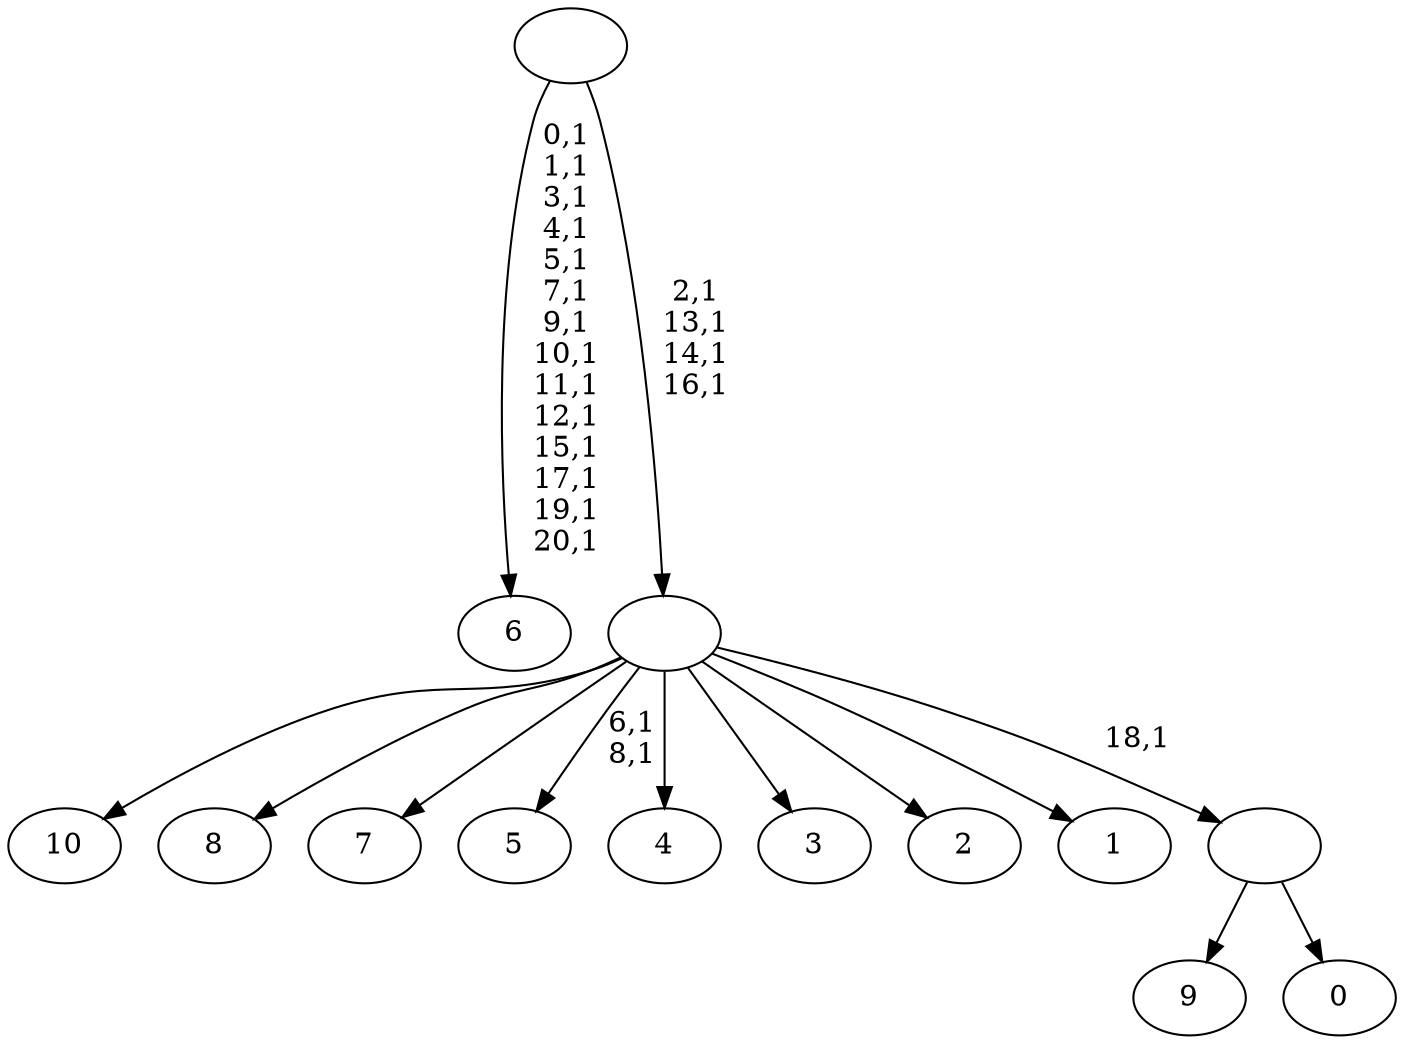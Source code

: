 digraph T {
	32 [label="10"]
	31 [label="9"]
	30 [label="8"]
	29 [label="7"]
	28 [label="6"]
	13 [label="5"]
	10 [label="4"]
	9 [label="3"]
	8 [label="2"]
	7 [label="1"]
	6 [label="0"]
	5 [label=""]
	4 [label=""]
	0 [label=""]
	5 -> 31 [label=""]
	5 -> 6 [label=""]
	4 -> 13 [label="6,1\n8,1"]
	4 -> 32 [label=""]
	4 -> 30 [label=""]
	4 -> 29 [label=""]
	4 -> 10 [label=""]
	4 -> 9 [label=""]
	4 -> 8 [label=""]
	4 -> 7 [label=""]
	4 -> 5 [label="18,1"]
	0 -> 4 [label="2,1\n13,1\n14,1\n16,1"]
	0 -> 28 [label="0,1\n1,1\n3,1\n4,1\n5,1\n7,1\n9,1\n10,1\n11,1\n12,1\n15,1\n17,1\n19,1\n20,1"]
}
